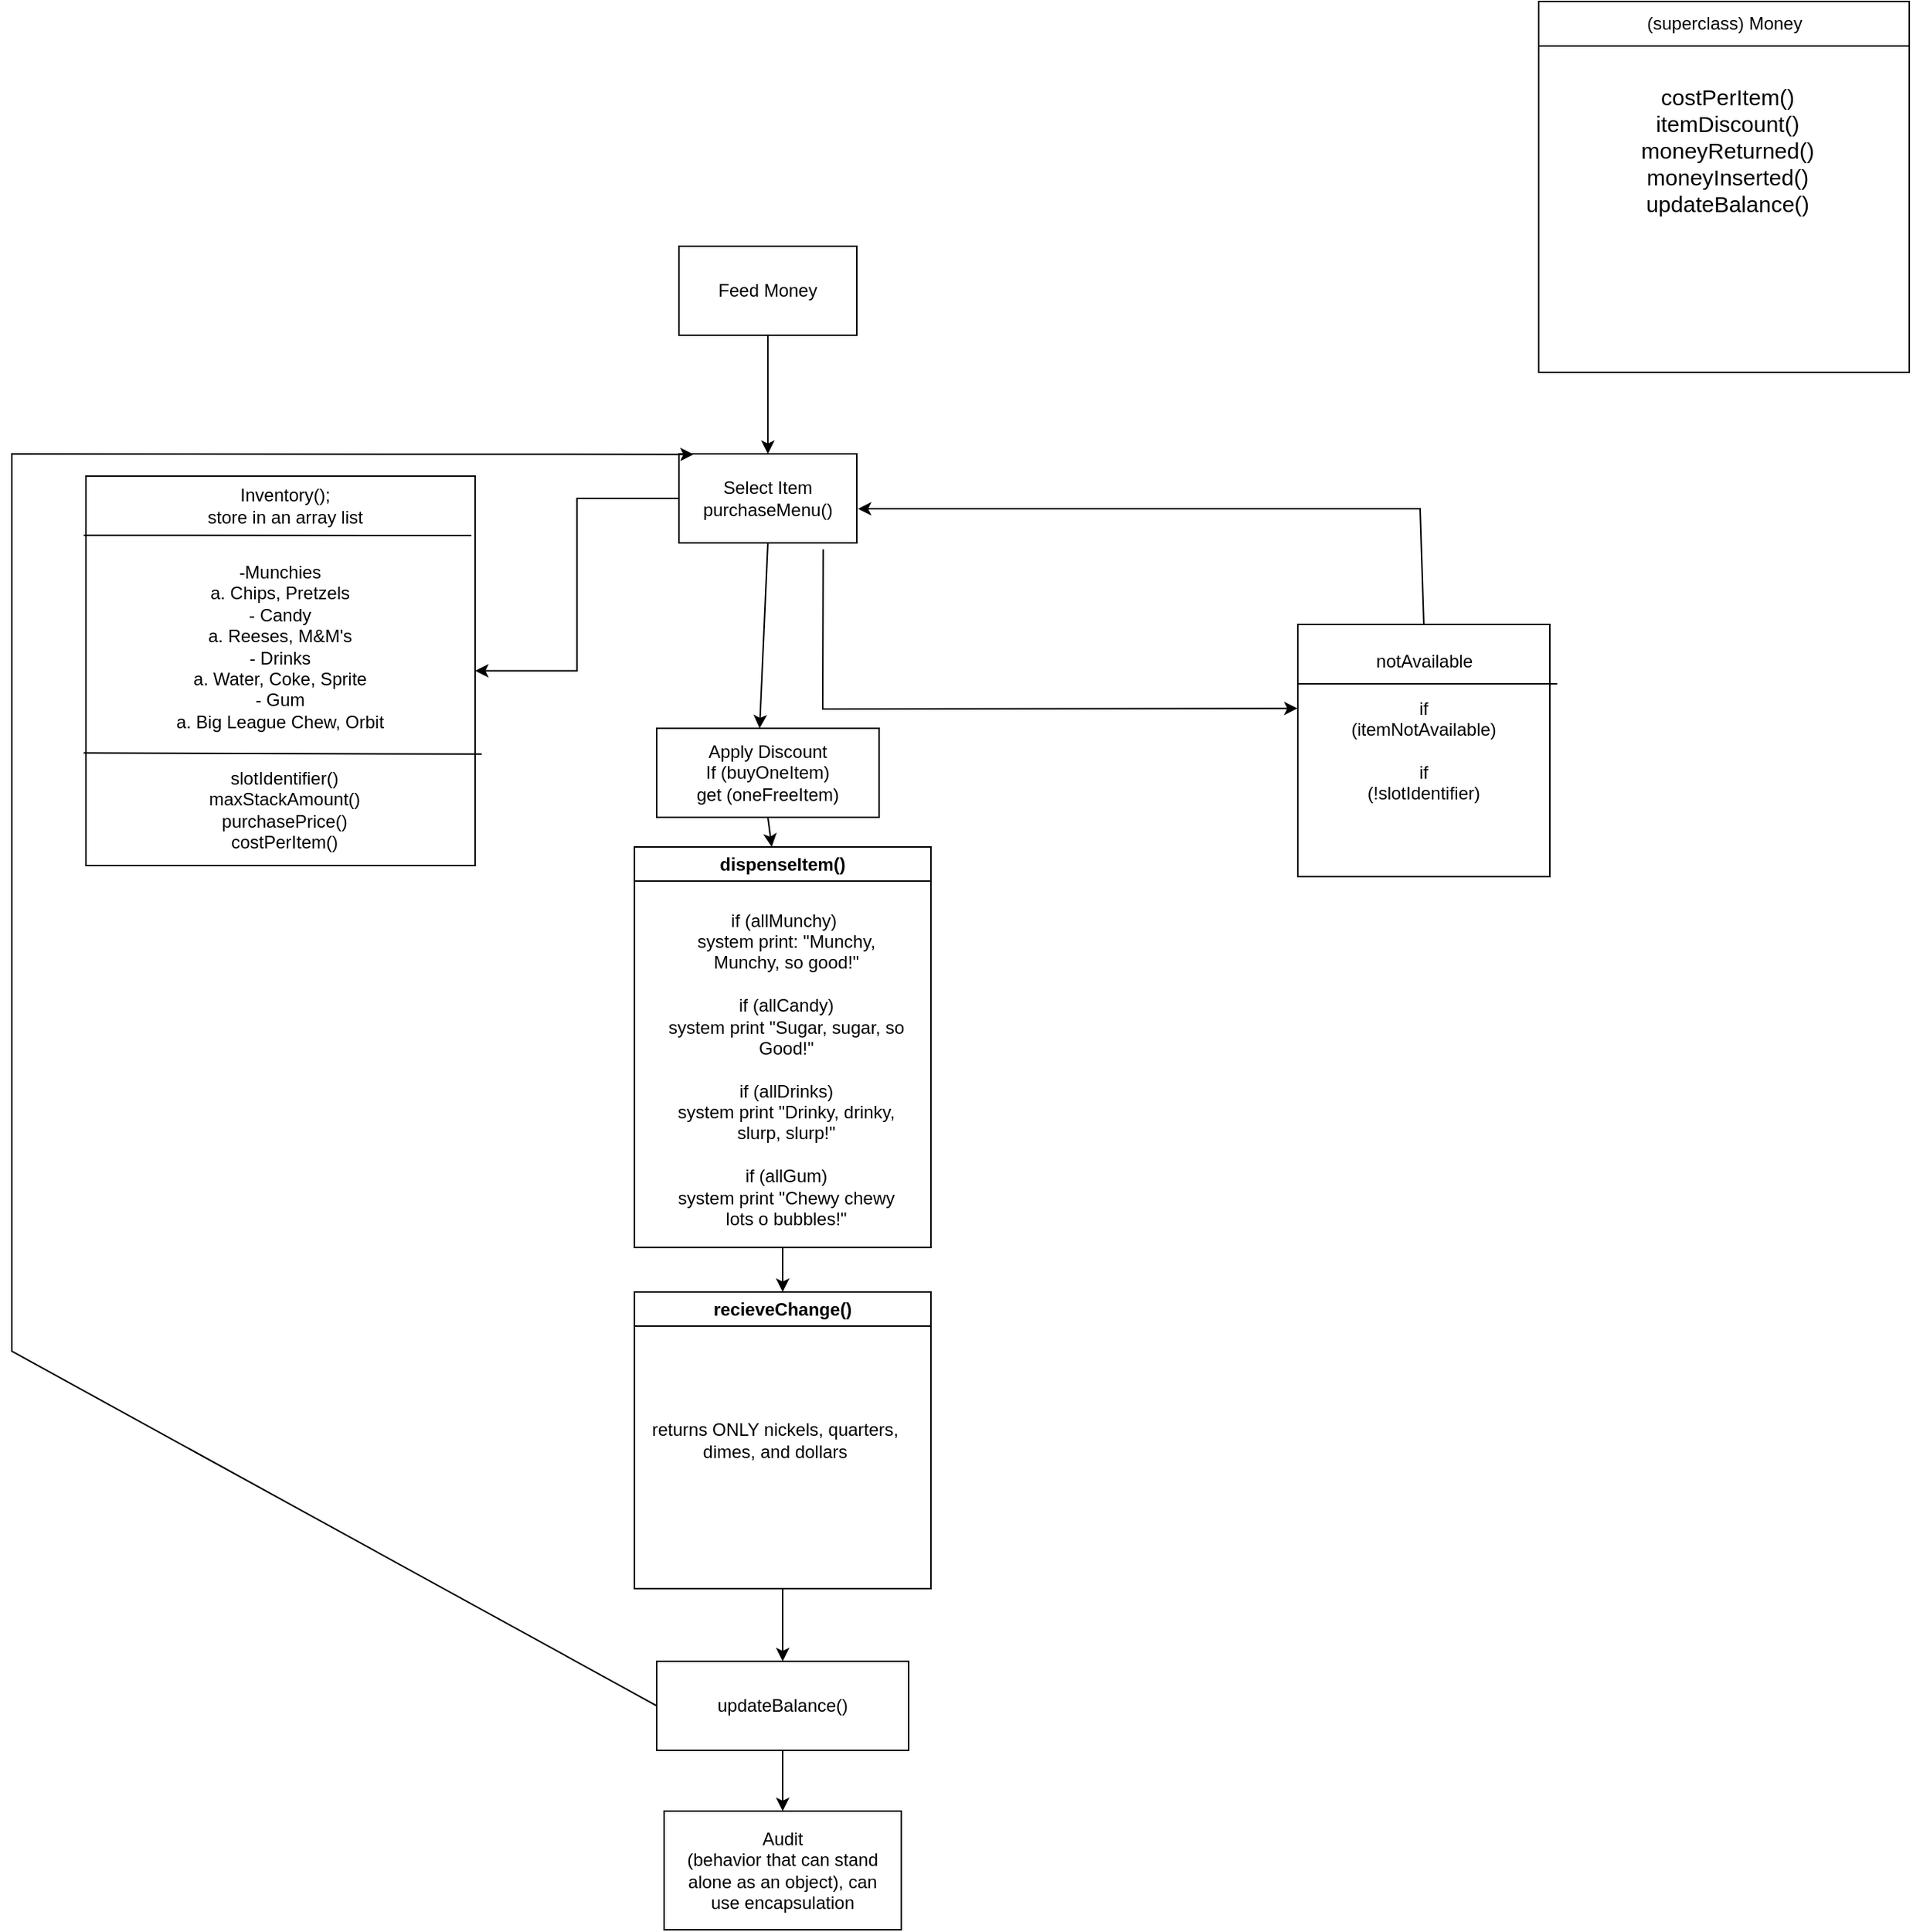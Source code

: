 <mxfile version="21.1.2" type="device">
  <diagram id="C5RBs43oDa-KdzZeNtuy" name="Page-1">
    <mxGraphModel dx="2074" dy="1182" grid="1" gridSize="10" guides="1" tooltips="1" connect="1" arrows="1" fold="1" page="1" pageScale="1" pageWidth="827" pageHeight="1169" math="0" shadow="0">
      <root>
        <mxCell id="WIyWlLk6GJQsqaUBKTNV-0" />
        <mxCell id="WIyWlLk6GJQsqaUBKTNV-1" parent="WIyWlLk6GJQsqaUBKTNV-0" />
        <mxCell id="Cf77BrGj0L_v4ruJGhLk-4" value="" style="html=1;aspect=fixed;" vertex="1" parent="WIyWlLk6GJQsqaUBKTNV-1">
          <mxGeometry x="370" y="370" width="262.5" height="262.5" as="geometry" />
        </mxCell>
        <mxCell id="Cf77BrGj0L_v4ruJGhLk-14" value="Inventory();&lt;br&gt;store in an array list" style="text;strokeColor=none;align=center;fillColor=none;html=1;verticalAlign=middle;whiteSpace=wrap;rounded=0;" vertex="1" parent="WIyWlLk6GJQsqaUBKTNV-1">
          <mxGeometry x="435.63" y="380" width="136.75" height="20" as="geometry" />
        </mxCell>
        <mxCell id="Cf77BrGj0L_v4ruJGhLk-138" value="" style="edgeStyle=orthogonalEdgeStyle;rounded=0;orthogonalLoop=1;jettySize=auto;html=1;exitX=0.5;exitY=1;exitDx=0;exitDy=0;entryX=0.5;entryY=0;entryDx=0;entryDy=0;" edge="1" parent="WIyWlLk6GJQsqaUBKTNV-1" source="Cf77BrGj0L_v4ruJGhLk-137" target="Cf77BrGj0L_v4ruJGhLk-135">
          <mxGeometry relative="1" as="geometry">
            <mxPoint x="886.5" y="310" as="targetPoint" />
          </mxGeometry>
        </mxCell>
        <mxCell id="Cf77BrGj0L_v4ruJGhLk-148" value="" style="edgeStyle=orthogonalEdgeStyle;rounded=0;orthogonalLoop=1;jettySize=auto;html=1;" edge="1" parent="WIyWlLk6GJQsqaUBKTNV-1" source="Cf77BrGj0L_v4ruJGhLk-135" target="Cf77BrGj0L_v4ruJGhLk-4">
          <mxGeometry relative="1" as="geometry" />
        </mxCell>
        <mxCell id="Cf77BrGj0L_v4ruJGhLk-135" value="Select Item&lt;br&gt;purchaseMenu()" style="whiteSpace=wrap;html=1;" vertex="1" parent="WIyWlLk6GJQsqaUBKTNV-1">
          <mxGeometry x="770" y="355" width="120" height="60" as="geometry" />
        </mxCell>
        <mxCell id="Cf77BrGj0L_v4ruJGhLk-137" value="Feed Money" style="whiteSpace=wrap;html=1;" vertex="1" parent="WIyWlLk6GJQsqaUBKTNV-1">
          <mxGeometry x="770" y="215" width="120" height="60" as="geometry" />
        </mxCell>
        <mxCell id="Cf77BrGj0L_v4ruJGhLk-141" value="" style="html=1;aspect=fixed;" vertex="1" parent="WIyWlLk6GJQsqaUBKTNV-1">
          <mxGeometry x="1350" y="50" width="250" height="250" as="geometry" />
        </mxCell>
        <mxCell id="Cf77BrGj0L_v4ruJGhLk-143" value="(superclass) Money" style="text;strokeColor=none;align=center;fillColor=none;html=1;verticalAlign=middle;whiteSpace=wrap;rounded=0;" vertex="1" parent="WIyWlLk6GJQsqaUBKTNV-1">
          <mxGeometry x="1368.75" y="50" width="212.5" height="30" as="geometry" />
        </mxCell>
        <mxCell id="Cf77BrGj0L_v4ruJGhLk-144" value="&lt;font style=&quot;font-size: 15px;&quot;&gt;costPerItem()&lt;br&gt;itemDiscount()&lt;br&gt;moneyReturned()&lt;br&gt;moneyInserted()&lt;br&gt;updateBalance()&lt;br&gt;&lt;/font&gt;" style="text;strokeColor=none;align=center;fillColor=none;html=1;verticalAlign=middle;whiteSpace=wrap;rounded=0;" vertex="1" parent="WIyWlLk6GJQsqaUBKTNV-1">
          <mxGeometry x="1390" y="70" width="175" height="160" as="geometry" />
        </mxCell>
        <mxCell id="Cf77BrGj0L_v4ruJGhLk-151" value="-Munchies&lt;br&gt;a. Chips, Pretzels&lt;br style=&quot;border-color: var(--border-color);&quot;&gt;&lt;span style=&quot;&quot;&gt;- Candy&lt;br&gt;&lt;/span&gt;a. Reeses, M&amp;amp;M&#39;s&lt;br style=&quot;border-color: var(--border-color);&quot;&gt;&lt;span style=&quot;&quot;&gt;- Drinks&lt;br&gt;&lt;/span&gt;a. Water, Coke, Sprite&lt;br style=&quot;border-color: var(--border-color);&quot;&gt;&lt;span style=&quot;&quot;&gt;- Gum&lt;br&gt;a. Big League Chew, Orbit&lt;br&gt;&lt;/span&gt;" style="text;strokeColor=none;align=center;fillColor=none;html=1;verticalAlign=middle;whiteSpace=wrap;rounded=0;" vertex="1" parent="WIyWlLk6GJQsqaUBKTNV-1">
          <mxGeometry x="406.25" y="415" width="190" height="140" as="geometry" />
        </mxCell>
        <mxCell id="Cf77BrGj0L_v4ruJGhLk-160" value="" style="endArrow=none;html=1;rounded=0;" edge="1" parent="WIyWlLk6GJQsqaUBKTNV-1">
          <mxGeometry width="50" height="50" relative="1" as="geometry">
            <mxPoint x="1350" y="80" as="sourcePoint" />
            <mxPoint x="1600" y="80" as="targetPoint" />
          </mxGeometry>
        </mxCell>
        <mxCell id="Cf77BrGj0L_v4ruJGhLk-161" value="" style="endArrow=none;html=1;rounded=0;entryX=-0.006;entryY=0.152;entryDx=0;entryDy=0;entryPerimeter=0;" edge="1" parent="WIyWlLk6GJQsqaUBKTNV-1" target="Cf77BrGj0L_v4ruJGhLk-4">
          <mxGeometry width="50" height="50" relative="1" as="geometry">
            <mxPoint x="630" y="410" as="sourcePoint" />
            <mxPoint x="940" y="550" as="targetPoint" />
          </mxGeometry>
        </mxCell>
        <mxCell id="Cf77BrGj0L_v4ruJGhLk-162" value="" style="endArrow=none;html=1;rounded=0;exitX=-0.006;exitY=0.711;exitDx=0;exitDy=0;exitPerimeter=0;entryX=1.017;entryY=0.714;entryDx=0;entryDy=0;entryPerimeter=0;" edge="1" parent="WIyWlLk6GJQsqaUBKTNV-1" source="Cf77BrGj0L_v4ruJGhLk-4" target="Cf77BrGj0L_v4ruJGhLk-4">
          <mxGeometry width="50" height="50" relative="1" as="geometry">
            <mxPoint x="890" y="600" as="sourcePoint" />
            <mxPoint x="630" y="550" as="targetPoint" />
          </mxGeometry>
        </mxCell>
        <mxCell id="Cf77BrGj0L_v4ruJGhLk-163" value="slotIdentifier()&lt;br&gt;maxStackAmount()&lt;br&gt;purchasePrice()&lt;br&gt;costPerItem()" style="text;strokeColor=none;align=center;fillColor=none;html=1;verticalAlign=middle;whiteSpace=wrap;rounded=0;" vertex="1" parent="WIyWlLk6GJQsqaUBKTNV-1">
          <mxGeometry x="474" y="580" width="60" height="30" as="geometry" />
        </mxCell>
        <mxCell id="Cf77BrGj0L_v4ruJGhLk-164" value="" style="rounded=0;whiteSpace=wrap;html=1;" vertex="1" parent="WIyWlLk6GJQsqaUBKTNV-1">
          <mxGeometry x="1187.5" y="470" width="170" height="170" as="geometry" />
        </mxCell>
        <mxCell id="Cf77BrGj0L_v4ruJGhLk-165" value="" style="endArrow=none;html=1;rounded=0;" edge="1" parent="WIyWlLk6GJQsqaUBKTNV-1">
          <mxGeometry width="50" height="50" relative="1" as="geometry">
            <mxPoint x="1362.5" y="510" as="sourcePoint" />
            <mxPoint x="1187.5" y="510" as="targetPoint" />
          </mxGeometry>
        </mxCell>
        <mxCell id="Cf77BrGj0L_v4ruJGhLk-166" value="notAvailable" style="text;strokeColor=none;align=center;fillColor=none;html=1;verticalAlign=middle;whiteSpace=wrap;rounded=0;" vertex="1" parent="WIyWlLk6GJQsqaUBKTNV-1">
          <mxGeometry x="1242.5" y="480" width="60" height="30" as="geometry" />
        </mxCell>
        <mxCell id="Cf77BrGj0L_v4ruJGhLk-167" value="if (itemNotAvailable)&lt;br&gt;&lt;br&gt;if&lt;br&gt;(!slotIdentifier)" style="text;strokeColor=none;align=center;fillColor=none;html=1;verticalAlign=middle;whiteSpace=wrap;rounded=0;" vertex="1" parent="WIyWlLk6GJQsqaUBKTNV-1">
          <mxGeometry x="1225" y="530" width="95" height="50" as="geometry" />
        </mxCell>
        <mxCell id="Cf77BrGj0L_v4ruJGhLk-168" value="" style="endArrow=classic;html=1;rounded=0;exitX=0.811;exitY=1.072;exitDx=0;exitDy=0;entryX=-0.001;entryY=0.333;entryDx=0;entryDy=0;entryPerimeter=0;exitPerimeter=0;" edge="1" parent="WIyWlLk6GJQsqaUBKTNV-1" source="Cf77BrGj0L_v4ruJGhLk-135" target="Cf77BrGj0L_v4ruJGhLk-164">
          <mxGeometry width="50" height="50" relative="1" as="geometry">
            <mxPoint x="890" y="525" as="sourcePoint" />
            <mxPoint x="940" y="530" as="targetPoint" />
            <Array as="points">
              <mxPoint x="867" y="527" />
            </Array>
          </mxGeometry>
        </mxCell>
        <mxCell id="Cf77BrGj0L_v4ruJGhLk-169" value="" style="endArrow=classic;html=1;rounded=0;exitX=0.5;exitY=0;exitDx=0;exitDy=0;entryX=1.006;entryY=0.617;entryDx=0;entryDy=0;entryPerimeter=0;" edge="1" parent="WIyWlLk6GJQsqaUBKTNV-1" source="Cf77BrGj0L_v4ruJGhLk-164" target="Cf77BrGj0L_v4ruJGhLk-135">
          <mxGeometry width="50" height="50" relative="1" as="geometry">
            <mxPoint x="890" y="580" as="sourcePoint" />
            <mxPoint x="940" y="530" as="targetPoint" />
            <Array as="points">
              <mxPoint x="1270" y="392" />
            </Array>
          </mxGeometry>
        </mxCell>
        <mxCell id="Cf77BrGj0L_v4ruJGhLk-172" value="dispenseItem()" style="swimlane;whiteSpace=wrap;html=1;startSize=23;" vertex="1" parent="WIyWlLk6GJQsqaUBKTNV-1">
          <mxGeometry x="740" y="620" width="200" height="270" as="geometry" />
        </mxCell>
        <mxCell id="Cf77BrGj0L_v4ruJGhLk-171" value="if (allMunchy)&amp;nbsp;&lt;br&gt;system print: &quot;Munchy, Munchy, so good!&quot;&lt;br&gt;&lt;br&gt;if (allCandy)&lt;br&gt;system print &quot;Sugar, sugar, so Good!&quot;&lt;br&gt;&lt;br&gt;if (allDrinks)&lt;br&gt;system print &quot;Drinky, drinky, slurp, slurp!&quot;&lt;br&gt;&lt;br&gt;if (allGum)&lt;br&gt;system print &quot;Chewy chewy lots o bubbles!&quot;" style="text;strokeColor=none;align=center;fillColor=none;html=1;verticalAlign=middle;whiteSpace=wrap;rounded=0;" vertex="1" parent="Cf77BrGj0L_v4ruJGhLk-172">
          <mxGeometry x="20" y="20" width="165" height="260" as="geometry" />
        </mxCell>
        <mxCell id="Cf77BrGj0L_v4ruJGhLk-173" value="" style="endArrow=classic;html=1;rounded=0;exitX=0.5;exitY=1;exitDx=0;exitDy=0;entryX=0.463;entryY=0;entryDx=0;entryDy=0;entryPerimeter=0;" edge="1" parent="WIyWlLk6GJQsqaUBKTNV-1" source="Cf77BrGj0L_v4ruJGhLk-177" target="Cf77BrGj0L_v4ruJGhLk-172">
          <mxGeometry width="50" height="50" relative="1" as="geometry">
            <mxPoint x="990" y="570" as="sourcePoint" />
            <mxPoint x="1040" y="520" as="targetPoint" />
          </mxGeometry>
        </mxCell>
        <mxCell id="Cf77BrGj0L_v4ruJGhLk-174" value="" style="endArrow=classic;html=1;rounded=0;exitX=0.5;exitY=1;exitDx=0;exitDy=0;" edge="1" parent="WIyWlLk6GJQsqaUBKTNV-1" source="Cf77BrGj0L_v4ruJGhLk-172" target="Cf77BrGj0L_v4ruJGhLk-181">
          <mxGeometry width="50" height="50" relative="1" as="geometry">
            <mxPoint x="870" y="970" as="sourcePoint" />
            <mxPoint x="840" y="930" as="targetPoint" />
          </mxGeometry>
        </mxCell>
        <mxCell id="Cf77BrGj0L_v4ruJGhLk-175" value="updateBalance()" style="rounded=0;whiteSpace=wrap;html=1;" vertex="1" parent="WIyWlLk6GJQsqaUBKTNV-1">
          <mxGeometry x="755" y="1169" width="170" height="60" as="geometry" />
        </mxCell>
        <mxCell id="Cf77BrGj0L_v4ruJGhLk-176" value="" style="endArrow=classic;html=1;rounded=0;exitX=0;exitY=0.5;exitDx=0;exitDy=0;entryX=0.083;entryY=0.006;entryDx=0;entryDy=0;entryPerimeter=0;" edge="1" parent="WIyWlLk6GJQsqaUBKTNV-1" source="Cf77BrGj0L_v4ruJGhLk-175" target="Cf77BrGj0L_v4ruJGhLk-135">
          <mxGeometry width="50" height="50" relative="1" as="geometry">
            <mxPoint x="990" y="610" as="sourcePoint" />
            <mxPoint x="780" y="350" as="targetPoint" />
            <Array as="points">
              <mxPoint x="320" y="960" />
              <mxPoint x="320" y="355" />
            </Array>
          </mxGeometry>
        </mxCell>
        <mxCell id="Cf77BrGj0L_v4ruJGhLk-178" value="" style="endArrow=classic;html=1;rounded=0;exitX=0.5;exitY=1;exitDx=0;exitDy=0;entryX=0.463;entryY=0;entryDx=0;entryDy=0;entryPerimeter=0;" edge="1" parent="WIyWlLk6GJQsqaUBKTNV-1" source="Cf77BrGj0L_v4ruJGhLk-135" target="Cf77BrGj0L_v4ruJGhLk-177">
          <mxGeometry width="50" height="50" relative="1" as="geometry">
            <mxPoint x="830" y="415" as="sourcePoint" />
            <mxPoint x="833" y="730" as="targetPoint" />
          </mxGeometry>
        </mxCell>
        <mxCell id="Cf77BrGj0L_v4ruJGhLk-177" value="Apply Discount&lt;br&gt;If (buyOneItem)&lt;br&gt;get (oneFreeItem)" style="rounded=0;whiteSpace=wrap;html=1;" vertex="1" parent="WIyWlLk6GJQsqaUBKTNV-1">
          <mxGeometry x="755" y="540" width="150" height="60" as="geometry" />
        </mxCell>
        <mxCell id="Cf77BrGj0L_v4ruJGhLk-181" value="recieveChange()" style="swimlane;whiteSpace=wrap;html=1;" vertex="1" parent="WIyWlLk6GJQsqaUBKTNV-1">
          <mxGeometry x="740" y="920" width="200" height="200" as="geometry" />
        </mxCell>
        <mxCell id="Cf77BrGj0L_v4ruJGhLk-182" value="&lt;span style=&quot;&quot;&gt;returns ONLY nickels, quarters, dimes, and dollars&lt;br&gt;&lt;/span&gt;" style="text;strokeColor=none;align=center;fillColor=none;html=1;verticalAlign=middle;whiteSpace=wrap;rounded=0;" vertex="1" parent="Cf77BrGj0L_v4ruJGhLk-181">
          <mxGeometry y="30" width="190" height="140" as="geometry" />
        </mxCell>
        <mxCell id="Cf77BrGj0L_v4ruJGhLk-183" value="" style="endArrow=classic;html=1;rounded=0;exitX=0.5;exitY=1;exitDx=0;exitDy=0;entryX=0.5;entryY=0;entryDx=0;entryDy=0;" edge="1" parent="WIyWlLk6GJQsqaUBKTNV-1" source="Cf77BrGj0L_v4ruJGhLk-181" target="Cf77BrGj0L_v4ruJGhLk-175">
          <mxGeometry width="50" height="50" relative="1" as="geometry">
            <mxPoint x="990" y="810" as="sourcePoint" />
            <mxPoint x="1040" y="760" as="targetPoint" />
          </mxGeometry>
        </mxCell>
        <mxCell id="Cf77BrGj0L_v4ruJGhLk-184" value="Audit&lt;br&gt;(behavior that can stand alone as an object), can&lt;br&gt;use encapsulation" style="rounded=0;whiteSpace=wrap;html=1;" vertex="1" parent="WIyWlLk6GJQsqaUBKTNV-1">
          <mxGeometry x="760" y="1270" width="160" height="80" as="geometry" />
        </mxCell>
        <mxCell id="Cf77BrGj0L_v4ruJGhLk-185" value="" style="endArrow=classic;html=1;rounded=0;exitX=0.5;exitY=1;exitDx=0;exitDy=0;" edge="1" parent="WIyWlLk6GJQsqaUBKTNV-1" source="Cf77BrGj0L_v4ruJGhLk-175" target="Cf77BrGj0L_v4ruJGhLk-184">
          <mxGeometry width="50" height="50" relative="1" as="geometry">
            <mxPoint x="990" y="810" as="sourcePoint" />
            <mxPoint x="1040" y="760" as="targetPoint" />
          </mxGeometry>
        </mxCell>
      </root>
    </mxGraphModel>
  </diagram>
</mxfile>
